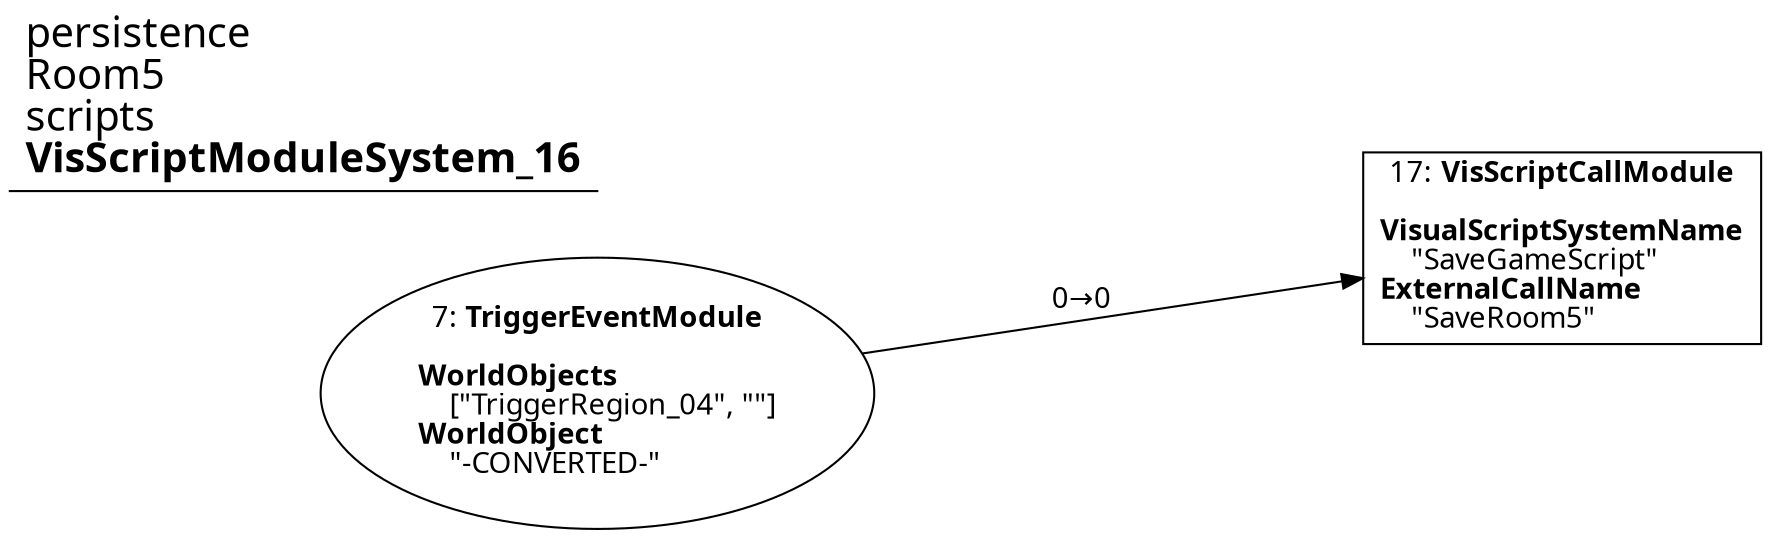 digraph {
    layout = fdp;
    overlap = prism;
    sep = "+16";
    splines = spline;

    node [ shape = box ];

    graph [ fontname = "Segoe UI" ];
    node [ fontname = "Segoe UI" ];
    edge [ fontname = "Segoe UI" ];

    7 [ label = <7: <b>TriggerEventModule</b><br/><br/><b>WorldObjects</b><br align="left"/>    [&quot;TriggerRegion_04&quot;, &quot;&quot;]<br align="left"/><b>WorldObject</b><br align="left"/>    &quot;-CONVERTED-&quot;<br align="left"/>> ];
    7 [ shape = oval ]
    7 [ pos = "0.036000002,-0.155!" ];
    7 -> 17 [ label = "0→0" ];

    17 [ label = <17: <b>VisScriptCallModule</b><br/><br/><b>VisualScriptSystemName</b><br align="left"/>    &quot;SaveGameScript&quot;<br align="left"/><b>ExternalCallName</b><br align="left"/>    &quot;SaveRoom5&quot;<br align="left"/>> ];
    17 [ pos = "0.335,-0.155!" ];

    title [ pos = "0.035,-0.15400001!" ];
    title [ shape = underline ];
    title [ label = <<font point-size="20">persistence<br align="left"/>Room5<br align="left"/>scripts<br align="left"/><b>VisScriptModuleSystem_16</b><br align="left"/></font>> ];
}
